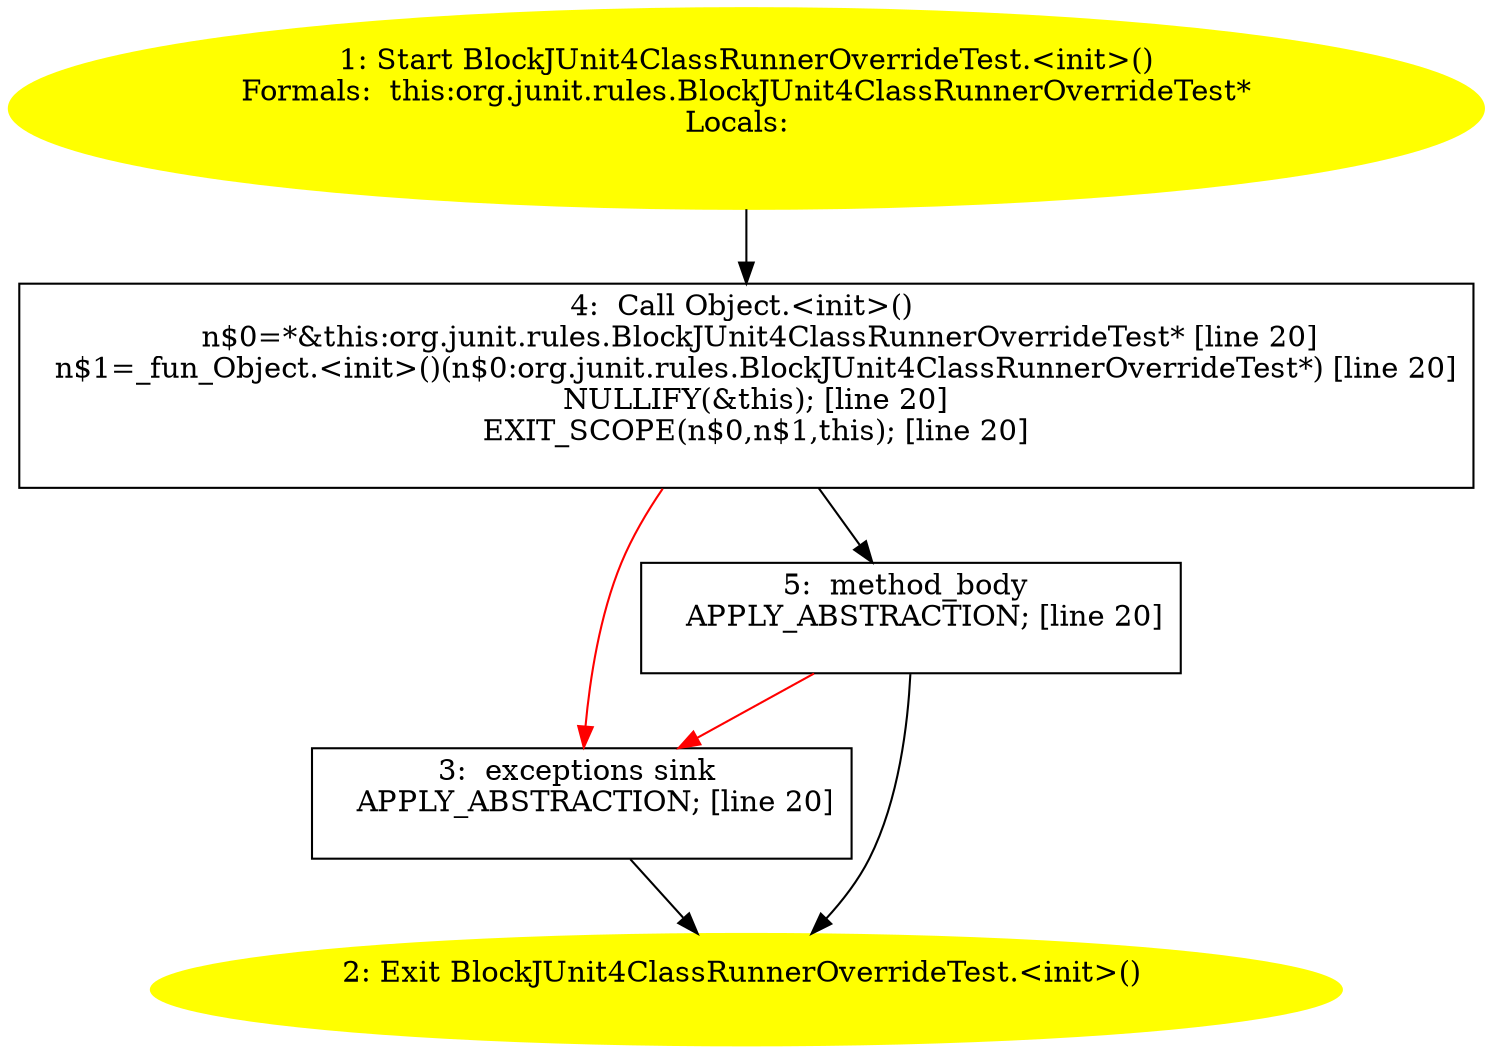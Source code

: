 /* @generated */
digraph cfg {
"org.junit.rules.BlockJUnit4ClassRunnerOverrideTest.<init>().3acbe546384ad7133a595b453c130cbd_1" [label="1: Start BlockJUnit4ClassRunnerOverrideTest.<init>()\nFormals:  this:org.junit.rules.BlockJUnit4ClassRunnerOverrideTest*\nLocals:  \n  " color=yellow style=filled]
	

	 "org.junit.rules.BlockJUnit4ClassRunnerOverrideTest.<init>().3acbe546384ad7133a595b453c130cbd_1" -> "org.junit.rules.BlockJUnit4ClassRunnerOverrideTest.<init>().3acbe546384ad7133a595b453c130cbd_4" ;
"org.junit.rules.BlockJUnit4ClassRunnerOverrideTest.<init>().3acbe546384ad7133a595b453c130cbd_2" [label="2: Exit BlockJUnit4ClassRunnerOverrideTest.<init>() \n  " color=yellow style=filled]
	

"org.junit.rules.BlockJUnit4ClassRunnerOverrideTest.<init>().3acbe546384ad7133a595b453c130cbd_3" [label="3:  exceptions sink \n   APPLY_ABSTRACTION; [line 20]\n " shape="box"]
	

	 "org.junit.rules.BlockJUnit4ClassRunnerOverrideTest.<init>().3acbe546384ad7133a595b453c130cbd_3" -> "org.junit.rules.BlockJUnit4ClassRunnerOverrideTest.<init>().3acbe546384ad7133a595b453c130cbd_2" ;
"org.junit.rules.BlockJUnit4ClassRunnerOverrideTest.<init>().3acbe546384ad7133a595b453c130cbd_4" [label="4:  Call Object.<init>() \n   n$0=*&this:org.junit.rules.BlockJUnit4ClassRunnerOverrideTest* [line 20]\n  n$1=_fun_Object.<init>()(n$0:org.junit.rules.BlockJUnit4ClassRunnerOverrideTest*) [line 20]\n  NULLIFY(&this); [line 20]\n  EXIT_SCOPE(n$0,n$1,this); [line 20]\n " shape="box"]
	

	 "org.junit.rules.BlockJUnit4ClassRunnerOverrideTest.<init>().3acbe546384ad7133a595b453c130cbd_4" -> "org.junit.rules.BlockJUnit4ClassRunnerOverrideTest.<init>().3acbe546384ad7133a595b453c130cbd_5" ;
	 "org.junit.rules.BlockJUnit4ClassRunnerOverrideTest.<init>().3acbe546384ad7133a595b453c130cbd_4" -> "org.junit.rules.BlockJUnit4ClassRunnerOverrideTest.<init>().3acbe546384ad7133a595b453c130cbd_3" [color="red" ];
"org.junit.rules.BlockJUnit4ClassRunnerOverrideTest.<init>().3acbe546384ad7133a595b453c130cbd_5" [label="5:  method_body \n   APPLY_ABSTRACTION; [line 20]\n " shape="box"]
	

	 "org.junit.rules.BlockJUnit4ClassRunnerOverrideTest.<init>().3acbe546384ad7133a595b453c130cbd_5" -> "org.junit.rules.BlockJUnit4ClassRunnerOverrideTest.<init>().3acbe546384ad7133a595b453c130cbd_2" ;
	 "org.junit.rules.BlockJUnit4ClassRunnerOverrideTest.<init>().3acbe546384ad7133a595b453c130cbd_5" -> "org.junit.rules.BlockJUnit4ClassRunnerOverrideTest.<init>().3acbe546384ad7133a595b453c130cbd_3" [color="red" ];
}
